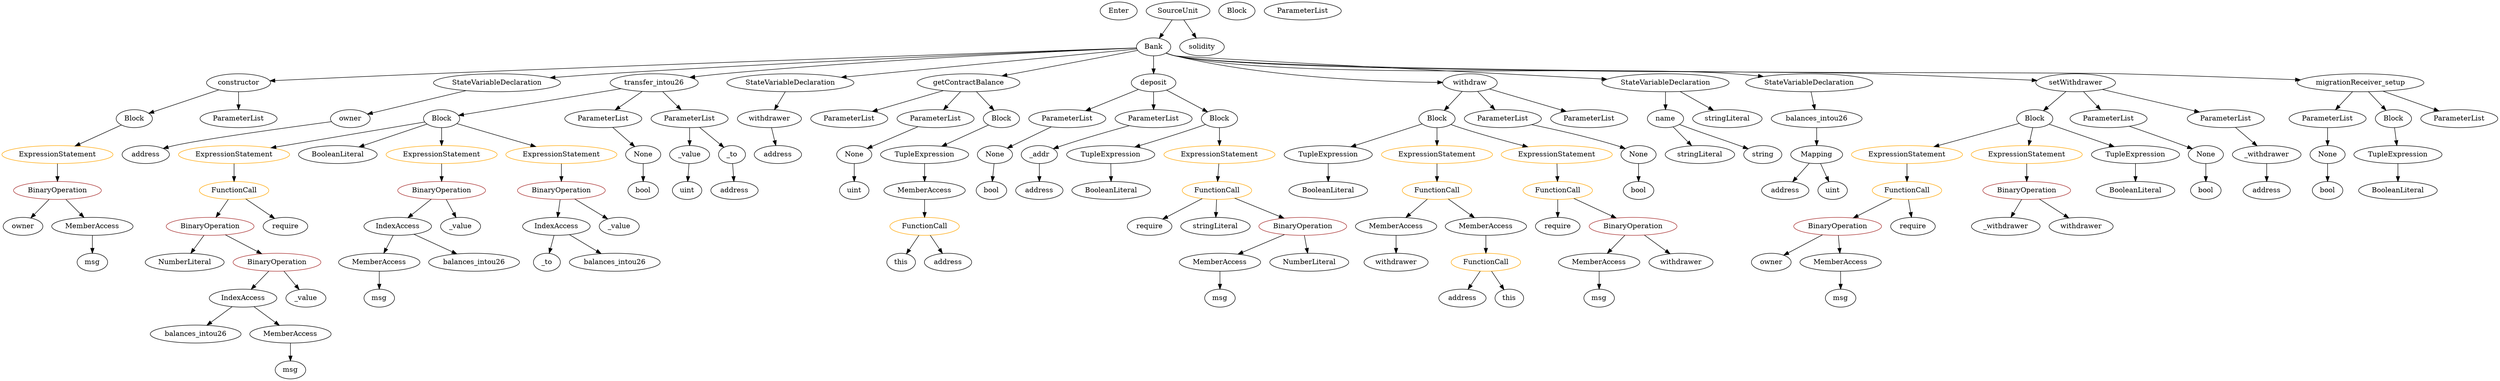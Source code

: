 strict digraph {
	graph [bb="0,0,4196.1,756"];
	node [label="\N"];
	Enter	[height=0.5,
		pos="1891.6,738",
		width=0.83628];
	ExpressionStatement_Unnamed_6	[color=orange,
		height=0.5,
		label=ExpressionStatement,
		pos="423.6,450",
		width=2.458];
	FunctionCall_Unnamed_6	[color=orange,
		height=0.5,
		label=FunctionCall,
		pos="423.6,378",
		width=1.6125];
	ExpressionStatement_Unnamed_6 -> FunctionCall_Unnamed_6	[pos="e,423.6,396.1 423.6,431.7 423.6,424.41 423.6,415.73 423.6,407.54"];
	Identifier_owner	[color=black,
		height=0.5,
		label=owner,
		pos="33.599,306",
		width=0.93331];
	Parameter__withdrawer	[color=black,
		height=0.5,
		label=_withdrawer,
		pos="3805.6,450",
		width=1.5709];
	ElementaryTypeName_address_3	[color=black,
		height=0.5,
		label=address,
		pos="3805.6,378",
		width=1.0996];
	Parameter__withdrawer -> ElementaryTypeName_address_3	[pos="e,3805.6,396.1 3805.6,431.7 3805.6,424.41 3805.6,415.73 3805.6,407.54"];
	ExpressionStatement_Unnamed_2	[color=orange,
		height=0.5,
		label=ExpressionStatement,
		pos="3203.6,450",
		width=2.458];
	FunctionCall_Unnamed_1	[color=orange,
		height=0.5,
		label=FunctionCall,
		pos="3203.6,378",
		width=1.6125];
	ExpressionStatement_Unnamed_2 -> FunctionCall_Unnamed_1	[pos="e,3203.6,396.1 3203.6,431.7 3203.6,424.41 3203.6,415.73 3203.6,407.54"];
	ElementaryTypeName_bool	[color=black,
		height=0.5,
		label=bool,
		pos="1674.6,378",
		width=0.76697];
	Parameter_None_3	[color=black,
		height=0.5,
		label=None,
		pos="2754.6,450",
		width=0.85014];
	ElementaryTypeName_bool_3	[color=black,
		height=0.5,
		label=bool,
		pos="2754.6,378",
		width=0.76697];
	Parameter_None_3 -> ElementaryTypeName_bool_3	[pos="e,2754.6,396.1 2754.6,431.7 2754.6,424.41 2754.6,415.73 2754.6,407.54"];
	ExpressionStatement_Unnamed_3	[color=orange,
		height=0.5,
		label=ExpressionStatement,
		pos="3398.6,450",
		width=2.458];
	BinaryOperation_Unnamed_3	[color=brown,
		height=0.5,
		label=BinaryOperation,
		pos="3398.6,378",
		width=1.9867];
	ExpressionStatement_Unnamed_3 -> BinaryOperation_Unnamed_3	[pos="e,3398.6,396.1 3398.6,431.7 3398.6,424.41 3398.6,415.73 3398.6,407.54"];
	BooleanLiteral_Unnamed_2	[color=black,
		height=0.5,
		label=BooleanLiteral,
		pos="3578.6,378",
		width=1.7788];
	TupleExpression_Unnamed_3	[color=black,
		height=0.5,
		label=TupleExpression,
		pos="2242.6,450",
		width=2.0422];
	BooleanLiteral_Unnamed_3	[color=black,
		height=0.5,
		label=BooleanLiteral,
		pos="2242.6,378",
		width=1.7788];
	TupleExpression_Unnamed_3 -> BooleanLiteral_Unnamed_3	[pos="e,2242.6,396.1 2242.6,431.7 2242.6,424.41 2242.6,415.73 2242.6,407.54"];
	Identifier_msg_4	[color=black,
		height=0.5,
		label=msg,
		pos="457.6,18",
		width=0.75];
	VariableDeclaration_balances_intou26	[color=black,
		height=0.5,
		label=balances_intou26,
		pos="3053.6,522",
		width=2.0838];
	Mapping_Unnamed	[color=black,
		height=0.5,
		label=Mapping,
		pos="3053.6,450",
		width=1.2105];
	VariableDeclaration_balances_intou26 -> Mapping_Unnamed	[pos="e,3053.6,468.1 3053.6,503.7 3053.6,496.41 3053.6,487.73 3053.6,479.54"];
	Block_Unnamed_1	[color=black,
		height=0.5,
		label=Block,
		pos="2095.6,738",
		width=0.90558];
	Identifier_msg_1	[color=black,
		height=0.5,
		label=msg,
		pos="2048.6,162",
		width=0.75];
	ElementaryTypeName_uint_2	[color=black,
		height=0.5,
		label=uint,
		pos="1177.6,378",
		width=0.75];
	Identifier_balances_intou26	[color=black,
		height=0.5,
		label=balances_intou26,
		pos="295.6,90",
		width=2.0838];
	BinaryOperation_Unnamed_2	[color=brown,
		height=0.5,
		label=BinaryOperation,
		pos="3098.6,306",
		width=1.9867];
	Identifier_owner_1	[color=black,
		height=0.5,
		label=owner,
		pos="3005.6,234",
		width=0.93331];
	BinaryOperation_Unnamed_2 -> Identifier_owner_1	[pos="e,3024.6,249.34 3076.6,288.41 3063.7,278.75 3047.4,266.48 3033.7,256.14"];
	MemberAccess_Unnamed_2	[color=black,
		height=0.5,
		label=MemberAccess,
		pos="3126.6,234",
		width=1.9174];
	BinaryOperation_Unnamed_2 -> MemberAccess_Unnamed_2	[pos="e,3119.8,252.1 3105.5,287.7 3108.5,280.15 3112.2,271.12 3115.5,262.68"];
	ElementaryTypeName_address_6	[color=black,
		height=0.5,
		label=address,
		pos="2991.6,378",
		width=1.0996];
	Mapping_Unnamed -> ElementaryTypeName_address_6	[pos="e,3005.9,395.15 3039.2,432.76 3031.6,424.11 3022,413.27 3013.4,403.6"];
	ElementaryTypeName_uint_1	[color=black,
		height=0.5,
		label=uint,
		pos="3076.6,378",
		width=0.75];
	Mapping_Unnamed -> ElementaryTypeName_uint_1	[pos="e,3071,396.1 3059.3,431.7 3061.7,424.24 3064.7,415.32 3067.4,406.97"];
	ElementaryTypeName_bool_1	[color=black,
		height=0.5,
		label=bool,
		pos="3910.6,378",
		width=0.76697];
	ElementaryTypeName_uint	[color=black,
		height=0.5,
		label=uint,
		pos="1433.6,378",
		width=0.75];
	BinaryOperation_Unnamed	[color=brown,
		height=0.5,
		label=BinaryOperation,
		pos="131.6,378",
		width=1.9867];
	BinaryOperation_Unnamed -> Identifier_owner	[pos="e,53.225,321.02 108.87,360.76 95.047,350.89 77.266,338.19 62.456,327.61"];
	MemberAccess_Unnamed	[color=black,
		height=0.5,
		label=MemberAccess,
		pos="154.6,306",
		width=1.9174];
	BinaryOperation_Unnamed -> MemberAccess_Unnamed	[pos="e,148.98,324.1 137.28,359.7 139.74,352.24 142.66,343.32 145.41,334.97"];
	FunctionDefinition_constructor	[color=black,
		height=0.5,
		label=constructor,
		pos="486.6,594",
		width=1.4877];
	Block_Unnamed	[color=black,
		height=0.5,
		label=Block,
		pos="293.6,522",
		width=0.90558];
	FunctionDefinition_constructor -> Block_Unnamed	[pos="e,320.39,532.72 451.2,580.16 417.13,567.8 365.79,549.18 331.04,536.58"];
	ParameterList_Unnamed	[color=black,
		height=0.5,
		label=ParameterList,
		pos="486.6,522",
		width=1.7095];
	FunctionDefinition_constructor -> ParameterList_Unnamed	[pos="e,486.6,540.1 486.6,575.7 486.6,568.41 486.6,559.73 486.6,551.54"];
	BooleanLiteral_Unnamed_4	[color=black,
		height=0.5,
		label=BooleanLiteral,
		pos="594.6,450",
		width=1.7788];
	Identifier_withdrawer_2	[color=black,
		height=0.5,
		label=withdrawer,
		pos="2345.6,234",
		width=1.4323];
	MemberAccess_Unnamed_3	[color=black,
		height=0.5,
		label=MemberAccess,
		pos="2725.6,234",
		width=1.9174];
	Identifier_msg_3	[color=black,
		height=0.5,
		label=msg,
		pos="2725.6,162",
		width=0.75];
	MemberAccess_Unnamed_3 -> Identifier_msg_3	[pos="e,2725.6,180.1 2725.6,215.7 2725.6,208.41 2725.6,199.73 2725.6,191.54"];
	Identifier_require_2	[color=black,
		height=0.5,
		label=require,
		pos="2624.6,306",
		width=1.0026];
	ParameterList_Unnamed_10	[color=black,
		height=0.5,
		label=ParameterList,
		pos="1443.6,522",
		width=1.7095];
	Block_Unnamed_5	[color=black,
		height=0.5,
		label=Block,
		pos="2422.6,522",
		width=0.90558];
	Block_Unnamed_5 -> TupleExpression_Unnamed_3	[pos="e,2280.8,465.84 2396.4,510.82 2369,500.15 2325.2,483.12 2291.4,469.96"];
	ExpressionStatement_Unnamed_5	[color=orange,
		height=0.5,
		label=ExpressionStatement,
		pos="2422.6,450",
		width=2.458];
	Block_Unnamed_5 -> ExpressionStatement_Unnamed_5	[pos="e,2422.6,468.1 2422.6,503.7 2422.6,496.41 2422.6,487.73 2422.6,479.54"];
	ExpressionStatement_Unnamed_4	[color=orange,
		height=0.5,
		label=ExpressionStatement,
		pos="2617.6,450",
		width=2.458];
	Block_Unnamed_5 -> ExpressionStatement_Unnamed_4	[pos="e,2572.2,465.81 2447.7,510.32 2452.9,508.17 2458.4,505.97 2463.6,504 2495.7,491.83 2532,479.27 2561.3,469.44"];
	IndexAccess_Unnamed_1	[color=black,
		height=0.5,
		label=IndexAccess,
		pos="660.6,306",
		width=1.6402];
	MemberAccess_Unnamed_8	[color=black,
		height=0.5,
		label=MemberAccess,
		pos="618.6,234",
		width=1.9174];
	IndexAccess_Unnamed_1 -> MemberAccess_Unnamed_8	[pos="e,628.96,252.28 650.43,288.05 645.76,280.26 640.09,270.82 634.85,262.08"];
	Identifier_balances_intou26_1	[color=black,
		height=0.5,
		label=balances_intou26,
		pos="780.6,234",
		width=2.0838];
	IndexAccess_Unnamed_1 -> Identifier_balances_intou26_1	[pos="e,753.21,250.98 687.23,289.46 703.78,279.81 725.29,267.27 743.49,256.65"];
	StateVariableDeclaration_Unnamed_1	[color=black,
		height=0.5,
		label=StateVariableDeclaration,
		pos="810.6,594",
		width=2.8184];
	VariableDeclaration_owner	[color=black,
		height=0.5,
		label=owner,
		pos="640.6,522",
		width=0.93331];
	StateVariableDeclaration_Unnamed_1 -> VariableDeclaration_owner	[pos="e,666.74,533.76 771.6,576.94 743.21,565.25 705.03,549.53 677.22,538.08"];
	stringLiteral_Unnamed	[color=black,
		height=0.5,
		label=stringLiteral,
		pos="2857.6,450",
		width=1.5016];
	TupleExpression_Unnamed	[color=black,
		height=0.5,
		label=TupleExpression,
		pos="1882.6,450",
		width=2.0422];
	BooleanLiteral_Unnamed	[color=black,
		height=0.5,
		label=BooleanLiteral,
		pos="1882.6,378",
		width=1.7788];
	TupleExpression_Unnamed -> BooleanLiteral_Unnamed	[pos="e,1882.6,396.1 1882.6,431.7 1882.6,424.41 1882.6,415.73 1882.6,407.54"];
	IndexAccess_Unnamed	[color=black,
		height=0.5,
		label=IndexAccess,
		pos="376.6,162",
		width=1.6402];
	IndexAccess_Unnamed -> Identifier_balances_intou26	[pos="e,314.85,107.63 357.81,144.76 347.63,135.97 334.86,124.93 323.54,115.14"];
	MemberAccess_Unnamed_7	[color=black,
		height=0.5,
		label=MemberAccess,
		pos="457.6,90",
		width=1.9174];
	IndexAccess_Unnamed -> MemberAccess_Unnamed_7	[pos="e,438.35,107.63 395.39,144.76 405.56,135.97 418.34,124.93 429.66,115.14"];
	ContractDefinition_Bank	[color=black,
		height=0.5,
		label=Bank,
		pos="1949.6,666",
		width=0.82242];
	ContractDefinition_Bank -> FunctionDefinition_constructor	[pos="e,538.02,599.62 1920.1,664.15 1782.1,660.09 1187.5,641.66 700.6,612 649.65,608.9 591.98,604.25 549.35,600.6"];
	ContractDefinition_Bank -> StateVariableDeclaration_Unnamed_1	[pos="e,901.84,602.22 1920,663.47 1806,657.52 1383.9,635.14 1036.6,612 996.22,609.31 951.81,606.04 913.12,603.08"];
	FunctionDefinition_transfer_intou26	[color=black,
		height=0.5,
		label=transfer_intou26,
		pos="1116.6,594",
		width=1.9729];
	ContractDefinition_Bank -> FunctionDefinition_transfer_intou26	[pos="e,1176.2,604.16 1920,663.49 1822.4,658.37 1501.7,640.35 1237.6,612 1221.3,610.25 1203.9,608.01 1187.4,605.74"];
	StateVariableDeclaration_Unnamed_2	[color=black,
		height=0.5,
		label=StateVariableDeclaration,
		pos="1347.6,594",
		width=2.8184];
	ContractDefinition_Bank -> StateVariableDeclaration_Unnamed_2	[pos="e,1430.6,604.65 1920.6,661.62 1835,651.67 1581,622.14 1441.7,605.94"];
	FunctionDefinition_getContractBalance	[color=black,
		height=0.5,
		label=getContractBalance,
		pos="1640.6,594",
		width=2.3055];
	ContractDefinition_Bank -> FunctionDefinition_getContractBalance	[pos="e,1696.4,607.64 1922.2,658.79 1874.3,647.95 1774.3,625.29 1707.3,610.11"];
	FunctionDefinition_deposit	[color=black,
		height=0.5,
		label=deposit,
		pos="1949.6,594",
		width=1.0581];
	ContractDefinition_Bank -> FunctionDefinition_deposit	[pos="e,1949.6,612.1 1949.6,647.7 1949.6,640.41 1949.6,631.73 1949.6,623.54"];
	FunctionDefinition_withdraw	[color=black,
		height=0.5,
		label=withdraw,
		pos="2478.6,594",
		width=1.2382];
	ContractDefinition_Bank -> FunctionDefinition_withdraw	[pos="e,2433.7,595.19 1971.7,653.73 1976.8,651.51 1982.3,649.43 1987.6,648 2141.2,606.47 2330.1,597.3 2422.4,595.4"];
	StateVariableDeclaration_Unnamed	[color=black,
		height=0.5,
		label=StateVariableDeclaration,
		pos="2804.6,594",
		width=2.8184];
	ContractDefinition_Bank -> StateVariableDeclaration_Unnamed	[pos="e,2710.1,600.92 1971.6,653.56 1976.8,651.35 1982.3,649.32 1987.6,648 1996.1,645.89 2479.9,615.36 2698.9,601.62"];
	StateVariableDeclaration_Unnamed_3	[color=black,
		height=0.5,
		label=StateVariableDeclaration,
		pos="3039.6,594",
		width=2.8184];
	ContractDefinition_Bank -> StateVariableDeclaration_Unnamed_3	[pos="e,2964.4,606.42 1971.6,653.46 1976.7,651.26 1982.3,649.25 1987.6,648 2188.3,601.05 2709.2,629.91 2914.6,612 2927.1,610.91 2940.2,\
609.46 2953.1,607.86"];
	FunctionDefinition_setWithdrawer	[color=black,
		height=0.5,
		label=setWithdrawer,
		pos="3499.6,594",
		width=1.7927];
	ContractDefinition_Bank -> FunctionDefinition_setWithdrawer	[pos="e,3436.7,598.39 1971.6,653.43 1976.7,651.23 1982.2,649.23 1987.6,648 2239.4,590.16 2891.5,622.27 3149.6,612 3244.8,608.22 3354.4,\
602.7 3425.2,598.99"];
	FunctionDefinition_migrationReceiver_setup	[color=black,
		height=0.5,
		label=migrationReceiver_setup,
		pos="3966.6,594",
		width=2.8461];
	ContractDefinition_Bank -> FunctionDefinition_migrationReceiver_setup	[pos="e,3868.9,599.78 1971.6,653.4 1976.7,651.2 1982.2,649.21 1987.6,648 2159.6,609.24 3397.4,617.81 3573.6,612 3669.6,608.84 3778.6,604.02 \
3857.5,600.32"];
	TupleExpression_Unnamed_4	[color=black,
		height=0.5,
		label=TupleExpression,
		pos="1555.6,450",
		width=2.0422];
	MemberAccess_Unnamed_6	[color=black,
		height=0.5,
		label=MemberAccess,
		pos="1555.6,378",
		width=1.9174];
	TupleExpression_Unnamed_4 -> MemberAccess_Unnamed_6	[pos="e,1555.6,396.1 1555.6,431.7 1555.6,424.41 1555.6,415.73 1555.6,407.54"];
	ParameterList_Unnamed_5	[color=black,
		height=0.5,
		label=ParameterList,
		pos="3910.6,522",
		width=1.7095];
	Parameter_None_1	[color=black,
		height=0.5,
		label=None,
		pos="3910.6,450",
		width=0.85014];
	ParameterList_Unnamed_5 -> Parameter_None_1	[pos="e,3910.6,468.1 3910.6,503.7 3910.6,496.41 3910.6,487.73 3910.6,479.54"];
	Parameter_None_5	[color=black,
		height=0.5,
		label=None,
		pos="1097.6,450",
		width=0.85014];
	ElementaryTypeName_bool_4	[color=black,
		height=0.5,
		label=bool,
		pos="1097.6,378",
		width=0.76697];
	Parameter_None_5 -> ElementaryTypeName_bool_4	[pos="e,1097.6,396.1 1097.6,431.7 1097.6,424.41 1097.6,415.73 1097.6,407.54"];
	FunctionCall_Unnamed_3	[color=orange,
		height=0.5,
		label=FunctionCall,
		pos="2422.6,378",
		width=1.6125];
	ExpressionStatement_Unnamed_5 -> FunctionCall_Unnamed_3	[pos="e,2422.6,396.1 2422.6,431.7 2422.6,424.41 2422.6,415.73 2422.6,407.54"];
	Identifier_require	[color=black,
		height=0.5,
		label=require,
		pos="1934.6,306",
		width=1.0026];
	SourceUnit_Unnamed	[color=black,
		height=0.5,
		label=SourceUnit,
		pos="1992.6,738",
		width=1.46];
	SourceUnit_Unnamed -> ContractDefinition_Bank	[pos="e,1959.6,683.31 1982.2,720.05 1977.2,711.94 1971.1,702.04 1965.6,693.01"];
	PragmaDirective_solidity	[color=black,
		height=0.5,
		label=solidity,
		pos="2034.6,666",
		width=1.0442];
	SourceUnit_Unnamed -> PragmaDirective_solidity	[pos="e,2024.5,683.79 2002.8,720.05 2007.6,712.06 2013.4,702.33 2018.8,693.4"];
	BinaryOperation_Unnamed_8	[color=brown,
		height=0.5,
		label=BinaryOperation,
		pos="960.6,378",
		width=1.9867];
	IndexAccess_Unnamed_2	[color=black,
		height=0.5,
		label=IndexAccess,
		pos="943.6,306",
		width=1.6402];
	BinaryOperation_Unnamed_8 -> IndexAccess_Unnamed_2	[pos="e,947.75,324.1 956.4,359.7 954.61,352.32 952.47,343.52 950.46,335.25"];
	Identifier__value_2	[color=black,
		height=0.5,
		label=_value,
		pos="1055.6,306",
		width=0.96103];
	BinaryOperation_Unnamed_8 -> Identifier__value_2	[pos="e,1036.3,321.25 982.63,360.76 995.94,350.96 1013,338.36 1027.3,327.83"];
	MemberAccess_Unnamed_4	[color=black,
		height=0.5,
		label=MemberAccess,
		pos="2345.6,306",
		width=1.9174];
	MemberAccess_Unnamed_4 -> Identifier_withdrawer_2	[pos="e,2345.6,252.1 2345.6,287.7 2345.6,280.41 2345.6,271.73 2345.6,263.54"];
	BinaryOperation_Unnamed_5	[color=brown,
		height=0.5,
		label=BinaryOperation,
		pos="416.6,306",
		width=1.9867];
	NumberLiteral_Unnamed_1	[color=black,
		height=0.5,
		label=NumberLiteral,
		pos="285.6,234",
		width=1.765];
	BinaryOperation_Unnamed_5 -> NumberLiteral_Unnamed_1	[pos="e,314.45,250.42 387.2,289.29 368.7,279.4 344.61,266.53 324.53,255.8"];
	BinaryOperation_Unnamed_6	[color=brown,
		height=0.5,
		label=BinaryOperation,
		pos="438.6,234",
		width=1.9867];
	BinaryOperation_Unnamed_5 -> BinaryOperation_Unnamed_6	[pos="e,433.22,252.1 422.04,287.7 424.38,280.24 427.18,271.32 429.81,262.97"];
	ParameterList_Unnamed_3	[color=black,
		height=0.5,
		label=ParameterList,
		pos="1808.6,522",
		width=1.7095];
	Parameter_None	[color=black,
		height=0.5,
		label=None,
		pos="1677.6,450",
		width=0.85014];
	ParameterList_Unnamed_3 -> Parameter_None	[pos="e,1699.8,462.85 1779.9,505.64 1759.1,494.57 1731.2,479.63 1709.7,468.17"];
	Block_Unnamed_3	[color=black,
		height=0.5,
		label=Block,
		pos="4022.6,522",
		width=0.90558];
	TupleExpression_Unnamed_1	[color=black,
		height=0.5,
		label=TupleExpression,
		pos="4032.6,450",
		width=2.0422];
	Block_Unnamed_3 -> TupleExpression_Unnamed_1	[pos="e,4030.2,468.1 4025.1,503.7 4026.1,496.32 4027.4,487.52 4028.6,479.25"];
	Block_Unnamed_7	[color=black,
		height=0.5,
		label=Block,
		pos="765.6,522",
		width=0.90558];
	FunctionDefinition_transfer_intou26 -> Block_Unnamed_7	[pos="e,795.75,529.01 1062.1,582.14 991.62,568.08 870.28,543.88 806.89,531.23"];
	ParameterList_Unnamed_13	[color=black,
		height=0.5,
		label=ParameterList,
		pos="1040.6,522",
		width=1.7095];
	FunctionDefinition_transfer_intou26 -> ParameterList_Unnamed_13	[pos="e,1058.5,539.47 1098.6,576.41 1089.1,567.69 1077.3,556.85 1066.9,547.21"];
	ParameterList_Unnamed_12	[color=black,
		height=0.5,
		label=ParameterList,
		pos="1181.6,522",
		width=1.7095];
	FunctionDefinition_transfer_intou26 -> ParameterList_Unnamed_12	[pos="e,1166,539.79 1132.3,576.05 1140.2,567.63 1149.8,557.28 1158.4,547.97"];
	Identifier_this_1	[color=black,
		height=0.5,
		label=this,
		pos="1513.6,234",
		width=0.75];
	Identifier__withdrawer	[color=black,
		height=0.5,
		label=_withdrawer,
		pos="3377.6,306",
		width=1.5709];
	VariableDeclaration_withdrawer	[color=black,
		height=0.5,
		label=withdrawer,
		pos="1312.6,522",
		width=1.4323];
	ElementaryTypeName_address_1	[color=black,
		height=0.5,
		label=address,
		pos="1345.6,450",
		width=1.0996];
	VariableDeclaration_withdrawer -> ElementaryTypeName_address_1	[pos="e,1337.7,467.79 1320.6,504.05 1324.3,496.23 1328.7,486.75 1332.9,477.98"];
	ElementaryTypeName_address	[color=black,
		height=0.5,
		label=address,
		pos="277.6,450",
		width=1.0996];
	VariableDeclaration_owner -> ElementaryTypeName_address	[pos="e,307.4,462.29 609.92,514.35 594.29,511.06 574.97,507.13 557.6,504 455.34,485.57 427.42,493.13 326.6,468 323.85,467.31 321.03,466.54 \
318.21,465.71"];
	StateVariableDeclaration_Unnamed_2 -> VariableDeclaration_withdrawer	[pos="e,1321.2,540.1 1338.9,575.7 1335.1,568.07 1330.6,558.92 1326.3,550.4"];
	Identifier_msg_5	[color=black,
		height=0.5,
		label=msg,
		pos="618.6,162",
		width=0.75];
	MemberAccess_Unnamed_8 -> Identifier_msg_5	[pos="e,618.6,180.1 618.6,215.7 618.6,208.41 618.6,199.73 618.6,191.54"];
	FunctionCall_Unnamed_2	[color=orange,
		height=0.5,
		label=FunctionCall,
		pos="2624.6,378",
		width=1.6125];
	FunctionCall_Unnamed_2 -> Identifier_require_2	[pos="e,2624.6,324.1 2624.6,359.7 2624.6,352.41 2624.6,343.73 2624.6,335.54"];
	BinaryOperation_Unnamed_4	[color=brown,
		height=0.5,
		label=BinaryOperation,
		pos="2750.6,306",
		width=1.9867];
	FunctionCall_Unnamed_2 -> BinaryOperation_Unnamed_4	[pos="e,2722,322.89 2651.9,361.81 2669.5,352.06 2692.5,339.26 2711.9,328.48"];
	MemberAccess_Unnamed_1	[color=black,
		height=0.5,
		label=MemberAccess,
		pos="2048.6,234",
		width=1.9174];
	MemberAccess_Unnamed_1 -> Identifier_msg_1	[pos="e,2048.6,180.1 2048.6,215.7 2048.6,208.41 2048.6,199.73 2048.6,191.54"];
	TupleExpression_Unnamed_2	[color=black,
		height=0.5,
		label=TupleExpression,
		pos="3578.6,450",
		width=2.0422];
	TupleExpression_Unnamed_2 -> BooleanLiteral_Unnamed_2	[pos="e,3578.6,396.1 3578.6,431.7 3578.6,424.41 3578.6,415.73 3578.6,407.54"];
	Parameter__value	[color=black,
		height=0.5,
		label=_value,
		pos="1180.6,450",
		width=0.96103];
	Parameter__value -> ElementaryTypeName_uint_2	[pos="e,1178.3,396.1 1179.9,431.7 1179.5,424.41 1179.2,415.73 1178.8,407.54"];
	Identifier_msg	[color=black,
		height=0.5,
		label=msg,
		pos="154.6,234",
		width=0.75];
	Block_Unnamed_7 -> ExpressionStatement_Unnamed_6	[pos="e,484.81,463.42 735.23,514.68 719.77,511.47 700.69,507.51 683.6,504 620.23,490.97 548.13,476.29 495.96,465.68"];
	Block_Unnamed_7 -> BooleanLiteral_Unnamed_4	[pos="e,629.89,465.45 740,510.52 713.71,499.76 672.25,482.79 640.32,469.72"];
	ExpressionStatement_Unnamed_7	[color=orange,
		height=0.5,
		label=ExpressionStatement,
		pos="765.6,450",
		width=2.458];
	Block_Unnamed_7 -> ExpressionStatement_Unnamed_7	[pos="e,765.6,468.1 765.6,503.7 765.6,496.41 765.6,487.73 765.6,479.54"];
	ExpressionStatement_Unnamed_8	[color=orange,
		height=0.5,
		label=ExpressionStatement,
		pos="960.6,450",
		width=2.458];
	Block_Unnamed_7 -> ExpressionStatement_Unnamed_8	[pos="e,918.15,466.24 792.3,511.41 821.83,500.81 870.15,483.47 907.45,470.08"];
	BinaryOperation_Unnamed_7	[color=brown,
		height=0.5,
		label=BinaryOperation,
		pos="765.6,378",
		width=1.9867];
	ExpressionStatement_Unnamed_7 -> BinaryOperation_Unnamed_7	[pos="e,765.6,396.1 765.6,431.7 765.6,424.41 765.6,415.73 765.6,407.54"];
	Identifier_require_3	[color=black,
		height=0.5,
		label=require,
		pos="542.6,306",
		width=1.0026];
	Identifier_require_1	[color=black,
		height=0.5,
		label=require,
		pos="3224.6,306",
		width=1.0026];
	Identifier__to	[color=black,
		height=0.5,
		label=_to,
		pos="926.6,234",
		width=0.75];
	IndexAccess_Unnamed_2 -> Identifier__to	[pos="e,930.75,252.1 939.4,287.7 937.61,280.32 935.47,271.52 933.46,263.25"];
	Identifier_balances_intou26_2	[color=black,
		height=0.5,
		label=balances_intou26,
		pos="1046.6,234",
		width=2.0838];
	IndexAccess_Unnamed_2 -> Identifier_balances_intou26_2	[pos="e,1022.6,251.31 966.97,289.12 980.6,279.85 998.03,268.01 1013.1,257.76"];
	ParameterList_Unnamed_9	[color=black,
		height=0.5,
		label=ParameterList,
		pos="2534.6,522",
		width=1.7095];
	ParameterList_Unnamed_9 -> Parameter_None_3	[pos="e,2730.7,461.7 2579.4,509.34 2616.1,499.44 2669.2,484.27 2714.6,468 2716.4,467.35 2718.2,466.67 2720.1,465.95"];
	ExpressionStatement_Unnamed	[color=orange,
		height=0.5,
		label=ExpressionStatement,
		pos="131.6,450",
		width=2.458];
	Block_Unnamed -> ExpressionStatement_Unnamed	[pos="e,168.02,466.74 268.64,510.22 244.69,499.87 207.92,483.98 178.49,471.26"];
	Parameter_None_1 -> ElementaryTypeName_bool_1	[pos="e,3910.6,396.1 3910.6,431.7 3910.6,424.41 3910.6,415.73 3910.6,407.54"];
	FunctionDefinition_getContractBalance -> ParameterList_Unnamed_10	[pos="e,1481.6,536.52 1598.8,578.15 1567.7,567.09 1525,551.94 1492.3,540.31"];
	ParameterList_Unnamed_11	[color=black,
		height=0.5,
		label=ParameterList,
		pos="1584.6,522",
		width=1.7095];
	FunctionDefinition_getContractBalance -> ParameterList_Unnamed_11	[pos="e,1598,539.79 1627,576.05 1620.4,567.8 1612.4,557.7 1605,548.54"];
	Block_Unnamed_6	[color=black,
		height=0.5,
		label=Block,
		pos="1696.6,522",
		width=0.90558];
	FunctionDefinition_getContractBalance -> Block_Unnamed_6	[pos="e,1683.9,538.83 1654.2,576.05 1661,567.56 1669.3,557.11 1676.8,547.73"];
	Parameter__to	[color=black,
		height=0.5,
		label=_to,
		pos="1260.6,450",
		width=0.75];
	ElementaryTypeName_address_7	[color=black,
		height=0.5,
		label=address,
		pos="1262.6,378",
		width=1.0996];
	Parameter__to -> ElementaryTypeName_address_7	[pos="e,1262.1,396.1 1261.1,431.7 1261.3,424.41 1261.5,415.73 1261.8,407.54"];
	Identifier_withdrawer_1	[color=black,
		height=0.5,
		label=withdrawer,
		pos="2864.6,234",
		width=1.4323];
	ExpressionStatement_Unnamed_1	[color=orange,
		height=0.5,
		label=ExpressionStatement,
		pos="2062.6,450",
		width=2.458];
	FunctionCall_Unnamed	[color=orange,
		height=0.5,
		label=FunctionCall,
		pos="2055.6,378",
		width=1.6125];
	ExpressionStatement_Unnamed_1 -> FunctionCall_Unnamed	[pos="e,2057.3,396.1 2060.9,431.7 2060.1,424.41 2059.3,415.73 2058.5,407.54"];
	ParameterList_Unnamed_13 -> Parameter_None_5	[pos="e,1084.7,466.83 1054.4,504.05 1061.3,495.56 1069.8,485.11 1077.5,475.73"];
	FunctionCall_Unnamed -> Identifier_require	[pos="e,1957.4,320.21 2029,361.64 2010.9,351.13 1986.7,337.13 1967.3,325.94"];
	stringLiteral_Unnamed_2	[color=black,
		height=0.5,
		label=stringLiteral,
		pos="2042.6,306",
		width=1.5016];
	FunctionCall_Unnamed -> stringLiteral_Unnamed_2	[pos="e,2045.8,324.1 2052.4,359.7 2051,352.32 2049.4,343.52 2047.8,335.25"];
	BinaryOperation_Unnamed_1	[color=brown,
		height=0.5,
		label=BinaryOperation,
		pos="2186.6,306",
		width=1.9867];
	FunctionCall_Unnamed -> BinaryOperation_Unnamed_1	[pos="e,2157.2,322.72 2083.7,361.98 2102.2,352.09 2126.7,338.98 2147.2,328.05"];
	ElementaryTypeName_address_2	[color=black,
		height=0.5,
		label=address,
		pos="1759.6,378",
		width=1.0996];
	FunctionCall_Unnamed_5	[color=orange,
		height=0.5,
		label=FunctionCall,
		pos="1555.6,306",
		width=1.6125];
	FunctionCall_Unnamed_5 -> Identifier_this_1	[pos="e,1523.1,250.83 1545.4,288.05 1540.5,279.82 1534.5,269.76 1529,260.61"];
	ElementaryTypeName_address_5	[color=black,
		height=0.5,
		label=address,
		pos="1598.6,234",
		width=1.0996];
	FunctionCall_Unnamed_5 -> ElementaryTypeName_address_5	[pos="e,1588.3,251.79 1566,288.05 1570.9,280.06 1576.9,270.33 1582.4,261.4"];
	Parameter__addr	[color=black,
		height=0.5,
		label=_addr,
		pos="1758.6,450",
		width=0.90558];
	Parameter__addr -> ElementaryTypeName_address_2	[pos="e,1759.4,396.1 1758.8,431.7 1759,424.41 1759.1,415.73 1759.2,407.54"];
	Block_Unnamed_4	[color=black,
		height=0.5,
		label=Block,
		pos="3413.6,522",
		width=0.90558];
	Block_Unnamed_4 -> ExpressionStatement_Unnamed_2	[pos="e,3248.3,465.91 3386.1,511.85 3354.1,501.16 3300.2,483.19 3259.2,469.54"];
	Block_Unnamed_4 -> ExpressionStatement_Unnamed_3	[pos="e,3402.3,468.1 3409.9,503.7 3408.3,496.32 3406.4,487.52 3404.7,479.25"];
	Block_Unnamed_4 -> TupleExpression_Unnamed_2	[pos="e,3543,466.09 3439,510.22 3463.9,499.65 3502.4,483.31 3532.7,470.47"];
	FunctionDefinition_deposit -> ParameterList_Unnamed_3	[pos="e,1838.8,538.01 1924.1,580.32 1903.2,569.96 1873.3,555.11 1849.1,543.12"];
	ParameterList_Unnamed_2	[color=black,
		height=0.5,
		label=ParameterList,
		pos="1949.6,522",
		width=1.7095];
	FunctionDefinition_deposit -> ParameterList_Unnamed_2	[pos="e,1949.6,540.1 1949.6,575.7 1949.6,568.41 1949.6,559.73 1949.6,551.54"];
	Block_Unnamed_2	[color=black,
		height=0.5,
		label=Block,
		pos="2061.6,522",
		width=0.90558];
	FunctionDefinition_deposit -> Block_Unnamed_2	[pos="e,2040.8,536.03 1972,579 1989,568.38 2012.5,553.67 2031.2,541.99"];
	ParameterList_Unnamed_7	[color=black,
		height=0.5,
		label=ParameterList,
		pos="3584.6,522",
		width=1.7095];
	Parameter_None_2	[color=black,
		height=0.5,
		label=None,
		pos="3700.6,450",
		width=0.85014];
	ParameterList_Unnamed_7 -> Parameter_None_2	[pos="e,3679.7,463.62 3610.6,505.29 3628.2,494.68 3651.5,480.63 3670,469.48"];
	MemberAccess_Unnamed_7 -> Identifier_msg_4	[pos="e,457.6,36.104 457.6,71.697 457.6,64.407 457.6,55.726 457.6,47.536"];
	ElementaryTypeName_address_4	[color=black,
		height=0.5,
		label=address,
		pos="2459.6,162",
		width=1.0996];
	Parameter_None_4	[color=black,
		height=0.5,
		label=None,
		pos="1433.6,450",
		width=0.85014];
	ParameterList_Unnamed_11 -> Parameter_None_4	[pos="e,1457.2,461.93 1552.6,506.15 1527.6,494.57 1492.9,478.51 1467.5,466.7"];
	ElementaryTypeName_bool_2	[color=black,
		height=0.5,
		label=bool,
		pos="3700.6,378",
		width=0.76697];
	Parameter_None_2 -> ElementaryTypeName_bool_2	[pos="e,3700.6,396.1 3700.6,431.7 3700.6,424.41 3700.6,415.73 3700.6,407.54"];
	Identifier__value	[color=black,
		height=0.5,
		label=_value,
		pos="488.6,162",
		width=0.96103];
	BinaryOperation_Unnamed_6 -> IndexAccess_Unnamed	[pos="e,391.47,179.79 423.59,216.05 416.2,207.71 407.15,197.49 398.96,188.25"];
	BinaryOperation_Unnamed_6 -> Identifier__value	[pos="e,476.95,179.31 450.7,216.05 456.62,207.77 463.87,197.62 470.44,188.42"];
	ParameterList_Unnamed_2 -> Parameter__addr	[pos="e,1783.7,461.64 1910.2,507.73 1879.8,497.34 1836.9,482.3 1799.6,468 1797.8,467.32 1796,466.61 1794.2,465.88"];
	BooleanLiteral_Unnamed_1	[color=black,
		height=0.5,
		label=BooleanLiteral,
		pos="4032.6,378",
		width=1.7788];
	FunctionCall_Unnamed_6 -> BinaryOperation_Unnamed_5	[pos="e,418.31,324.1 421.87,359.7 421.14,352.41 420.27,343.73 419.45,335.54"];
	FunctionCall_Unnamed_6 -> Identifier_require_3	[pos="e,519.76,320.44 449.71,361.64 467.46,351.2 491.06,337.31 510.04,326.15"];
	Block_Unnamed_2 -> TupleExpression_Unnamed	[pos="e,1921.7,465.69 2036.1,510.29 2030.9,508.18 2025.6,506 2020.6,504 1991.4,492.33 1958.5,479.68 1932.2,469.67"];
	Block_Unnamed_2 -> ExpressionStatement_Unnamed_1	[pos="e,2062.4,468.1 2061.8,503.7 2062,496.41 2062.1,487.73 2062.2,479.54"];
	FunctionCall_Unnamed_3 -> MemberAccess_Unnamed_4	[pos="e,2363.9,323.63 2404.7,360.76 2395.1,351.97 2382.9,340.93 2372.2,331.14"];
	MemberAccess_Unnamed_5	[color=black,
		height=0.5,
		label=MemberAccess,
		pos="2501.6,306",
		width=1.9174];
	FunctionCall_Unnamed_3 -> MemberAccess_Unnamed_5	[pos="e,2482.8,323.63 2440.9,360.76 2450.8,351.97 2463.3,340.93 2474.4,331.14"];
	FunctionCall_Unnamed_4	[color=orange,
		height=0.5,
		label=FunctionCall,
		pos="2501.6,234",
		width=1.6125];
	FunctionCall_Unnamed_4 -> ElementaryTypeName_address_4	[pos="e,2469.7,179.79 2491.4,216.05 2486.6,208.06 2480.8,198.33 2475.4,189.4"];
	Identifier_this	[color=black,
		height=0.5,
		label=this,
		pos="2544.6,162",
		width=0.75];
	FunctionCall_Unnamed_4 -> Identifier_this	[pos="e,2534.9,178.83 2512,216.05 2517.1,207.82 2523.2,197.76 2528.9,188.61"];
	BinaryOperation_Unnamed_4 -> MemberAccess_Unnamed_3	[pos="e,2731.7,252.1 2744.4,287.7 2741.7,280.15 2738.5,271.12 2735.5,262.68"];
	BinaryOperation_Unnamed_4 -> Identifier_withdrawer_1	[pos="e,2840.1,250.03 2776.8,288.94 2792.7,279.16 2813.2,266.54 2830.4,255.98"];
	ParameterList_Unnamed_12 -> Parameter__value	[pos="e,1180.8,468.1 1181.4,503.7 1181.2,496.41 1181.1,487.73 1181,479.54"];
	ParameterList_Unnamed_12 -> Parameter__to	[pos="e,1244.9,464.88 1200.3,504.41 1211.2,494.81 1224.9,482.63 1236.5,472.32"];
	Identifier_msg_2	[color=black,
		height=0.5,
		label=msg,
		pos="3126.6,162",
		width=0.75];
	ExpressionStatement_Unnamed -> BinaryOperation_Unnamed	[pos="e,131.6,396.1 131.6,431.7 131.6,424.41 131.6,415.73 131.6,407.54"];
	ParameterList_Unnamed_6	[color=black,
		height=0.5,
		label=ParameterList,
		pos="3754.6,522",
		width=1.7095];
	ParameterList_Unnamed_6 -> Parameter__withdrawer	[pos="e,3793.4,467.79 3766.9,504.05 3772.9,495.89 3780.2,485.91 3786.8,476.82"];
	FunctionCall_Unnamed_1 -> BinaryOperation_Unnamed_2	[pos="e,3123.1,323.31 3179.8,361.12 3165.7,351.76 3147.8,339.78 3132.3,329.47"];
	FunctionCall_Unnamed_1 -> Identifier_require_1	[pos="e,3219.5,324.1 3208.8,359.7 3211,352.24 3213.7,343.32 3216.2,334.97"];
	FunctionDefinition_withdraw -> Block_Unnamed_5	[pos="e,2435.4,538.99 2465.3,576.41 2458.5,567.92 2450.1,557.41 2442.6,547.96"];
	FunctionDefinition_withdraw -> ParameterList_Unnamed_9	[pos="e,2521,539.96 2491.9,576.41 2498.5,568.16 2506.6,558.01 2514,548.78"];
	ParameterList_Unnamed_8	[color=black,
		height=0.5,
		label=ParameterList,
		pos="2675.6,522",
		width=1.7095];
	FunctionDefinition_withdraw -> ParameterList_Unnamed_8	[pos="e,2637.6,536.49 2511.1,581.44 2542.6,570.25 2590.8,553.14 2626.8,540.32"];
	NumberLiteral_Unnamed	[color=black,
		height=0.5,
		label=NumberLiteral,
		pos="2199.6,234",
		width=1.765];
	Identifier_withdrawer	[color=black,
		height=0.5,
		label=withdrawer,
		pos="3503.6,306",
		width=1.4323];
	ExpressionStatement_Unnamed_4 -> FunctionCall_Unnamed_2	[pos="e,2622.9,396.1 2619.3,431.7 2620.1,424.41 2620.9,415.73 2621.7,407.54"];
	Parameter_None -> ElementaryTypeName_bool	[pos="e,1675.3,396.1 1676.9,431.7 1676.5,424.41 1676.2,415.73 1675.8,407.54"];
	MemberAccess_Unnamed_2 -> Identifier_msg_2	[pos="e,3126.6,180.1 3126.6,215.7 3126.6,208.41 3126.6,199.73 3126.6,191.54"];
	MemberAccess_Unnamed -> Identifier_msg	[pos="e,154.6,252.1 154.6,287.7 154.6,280.41 154.6,271.73 154.6,263.54"];
	ElementaryTypeName_string	[color=black,
		height=0.5,
		label=string,
		pos="2960.6,450",
		width=0.864];
	MemberAccess_Unnamed_6 -> FunctionCall_Unnamed_5	[pos="e,1555.6,324.1 1555.6,359.7 1555.6,352.41 1555.6,343.73 1555.6,335.54"];
	Identifier__value_1	[color=black,
		height=0.5,
		label=_value,
		pos="772.6,306",
		width=0.96103];
	TupleExpression_Unnamed_1 -> BooleanLiteral_Unnamed_1	[pos="e,4032.6,396.1 4032.6,431.7 4032.6,424.41 4032.6,415.73 4032.6,407.54"];
	BinaryOperation_Unnamed_3 -> Identifier__withdrawer	[pos="e,3382.7,324.1 3393.4,359.7 3391.2,352.24 3388.5,343.32 3386,334.97"];
	BinaryOperation_Unnamed_3 -> Identifier_withdrawer	[pos="e,3480.5,322.43 3423,360.76 3437.3,351.2 3455.6,338.98 3471.2,328.61"];
	VariableDeclaration_name	[color=black,
		height=0.5,
		label=name,
		pos="2804.6,522",
		width=0.83628];
	VariableDeclaration_name -> stringLiteral_Unnamed	[pos="e,2844.9,467.8 2816.6,505.12 2822.9,496.77 2830.9,486.32 2838,476.84"];
	VariableDeclaration_name -> ElementaryTypeName_string	[pos="e,2936.4,461.85 2828.3,510.37 2854.3,498.68 2896.4,479.81 2926.1,466.48"];
	MemberAccess_Unnamed_5 -> FunctionCall_Unnamed_4	[pos="e,2501.6,252.1 2501.6,287.7 2501.6,280.41 2501.6,271.73 2501.6,263.54"];
	ExpressionStatement_Unnamed_8 -> BinaryOperation_Unnamed_8	[pos="e,960.6,396.1 960.6,431.7 960.6,424.41 960.6,415.73 960.6,407.54"];
	StateVariableDeclaration_Unnamed -> VariableDeclaration_name	[pos="e,2804.6,540.1 2804.6,575.7 2804.6,568.41 2804.6,559.73 2804.6,551.54"];
	stringLiteral_Unnamed_1	[color=black,
		height=0.5,
		label=stringLiteral,
		pos="2906.6,522",
		width=1.5016];
	StateVariableDeclaration_Unnamed -> stringLiteral_Unnamed_1	[pos="e,2883.9,538.59 2829.3,576.05 2842.9,566.69 2860,554.96 2874.7,544.91"];
	BinaryOperation_Unnamed_7 -> IndexAccess_Unnamed_1	[pos="e,684.46,322.91 741.25,360.76 727.1,351.33 709.08,339.32 693.66,329.04"];
	BinaryOperation_Unnamed_7 -> Identifier__value_1	[pos="e,770.89,324.1 767.33,359.7 768.06,352.41 768.93,343.73 769.75,335.54"];
	StateVariableDeclaration_Unnamed_3 -> VariableDeclaration_balances_intou26	[pos="e,3050.2,540.1 3043.1,575.7 3044.5,568.32 3046.3,559.52 3047.9,551.25"];
	Parameter_None_4 -> ElementaryTypeName_uint	[pos="e,1433.6,396.1 1433.6,431.7 1433.6,424.41 1433.6,415.73 1433.6,407.54"];
	FunctionDefinition_setWithdrawer -> Block_Unnamed_4	[pos="e,3431.4,537.48 3479.7,576.76 3467.9,567.21 3452.9,555.01 3440.2,544.64"];
	FunctionDefinition_setWithdrawer -> ParameterList_Unnamed_7	[pos="e,3564.6,539.47 3519.7,576.41 3530.5,567.52 3544,556.41 3555.9,546.63"];
	FunctionDefinition_setWithdrawer -> ParameterList_Unnamed_6	[pos="e,3710.9,535 3544.6,580.65 3587.9,568.75 3653.5,550.75 3699.9,538.03"];
	BinaryOperation_Unnamed_1 -> MemberAccess_Unnamed_1	[pos="e,2079.1,250.49 2156,289.46 2136.3,279.5 2110.6,266.44 2089.2,255.61"];
	BinaryOperation_Unnamed_1 -> NumberLiteral_Unnamed	[pos="e,2196.4,252.1 2189.8,287.7 2191.2,280.32 2192.8,271.52 2194.4,263.25"];
	ParameterList_Unnamed_4	[color=black,
		height=0.5,
		label=ParameterList,
		pos="4134.6,522",
		width=1.7095];
	Block_Unnamed_6 -> TupleExpression_Unnamed_4	[pos="e,1587.2,466.7 1673,509.28 1652.4,499.07 1622.1,484.01 1597.4,471.75"];
	ParameterList_Unnamed_1	[color=black,
		height=0.5,
		label=ParameterList,
		pos="2207.6,738",
		width=1.7095];
	FunctionDefinition_migrationReceiver_setup -> ParameterList_Unnamed_5	[pos="e,3923.9,539.62 3952.8,575.7 3946.2,567.52 3938.3,557.6 3931.1,548.58"];
	FunctionDefinition_migrationReceiver_setup -> Block_Unnamed_3	[pos="e,4010.1,538.67 3980.4,575.7 3987.2,567.19 3995.6,556.8 4003,547.5"];
	FunctionDefinition_migrationReceiver_setup -> ParameterList_Unnamed_4	[pos="e,4100.2,537.32 4005.1,576.94 4030.3,566.44 4063.4,552.68 4089.7,541.69"];
}
